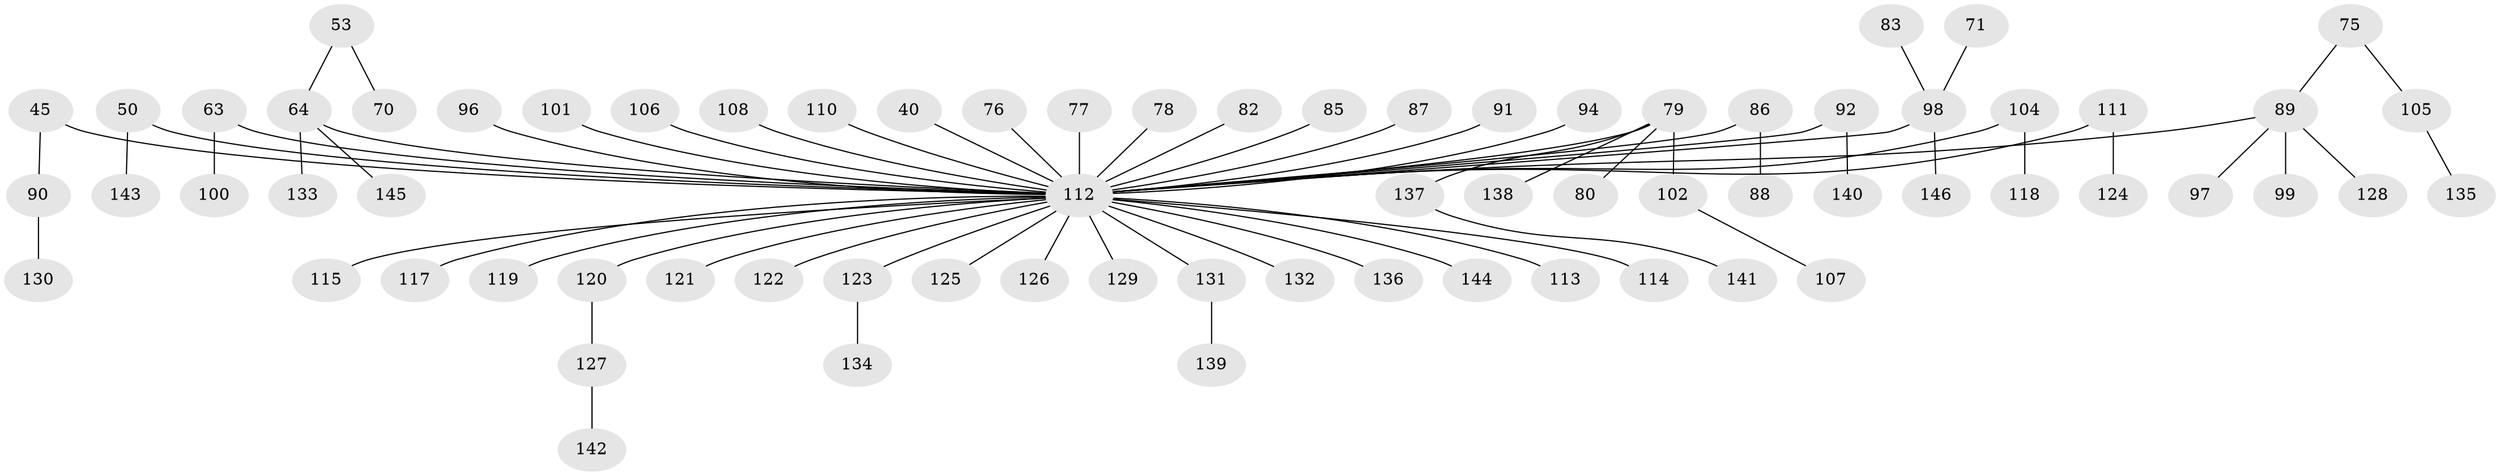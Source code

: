// original degree distribution, {5: 0.03424657534246575, 7: 0.00684931506849315, 8: 0.00684931506849315, 6: 0.02054794520547945, 4: 0.07534246575342465, 1: 0.5273972602739726, 3: 0.10273972602739725, 2: 0.22602739726027396}
// Generated by graph-tools (version 1.1) at 2025/53/03/09/25 04:53:27]
// undirected, 73 vertices, 72 edges
graph export_dot {
graph [start="1"]
  node [color=gray90,style=filled];
  40;
  45;
  50;
  53;
  63;
  64 [super="+51"];
  70;
  71;
  75;
  76;
  77;
  78;
  79 [super="+34+44"];
  80;
  82;
  83;
  85;
  86 [super="+49+62"];
  87;
  88;
  89 [super="+48"];
  90;
  91;
  92;
  94;
  96;
  97;
  98 [super="+23+20+39"];
  99;
  100;
  101;
  102;
  104;
  105;
  106;
  107;
  108;
  110;
  111;
  112 [super="+24+109+26+33+61+73+66+68+69+72+43+95+74+103+36"];
  113;
  114;
  115;
  117;
  118;
  119;
  120;
  121;
  122;
  123;
  124;
  125;
  126;
  127;
  128;
  129;
  130;
  131;
  132;
  133;
  134;
  135;
  136;
  137 [super="+116"];
  138;
  139;
  140;
  141;
  142;
  143;
  144;
  145;
  146;
  40 -- 112;
  45 -- 90;
  45 -- 112;
  50 -- 143;
  50 -- 112;
  53 -- 70;
  53 -- 64;
  63 -- 100;
  63 -- 112;
  64 -- 145;
  64 -- 133;
  64 -- 112;
  71 -- 98;
  75 -- 105;
  75 -- 89;
  76 -- 112;
  77 -- 112;
  78 -- 112;
  79 -- 102;
  79 -- 138;
  79 -- 112;
  79 -- 80;
  79 -- 137;
  82 -- 112;
  83 -- 98;
  85 -- 112;
  86 -- 88;
  86 -- 112;
  87 -- 112;
  89 -- 97;
  89 -- 128;
  89 -- 99;
  89 -- 112;
  90 -- 130;
  91 -- 112;
  92 -- 140;
  92 -- 112;
  94 -- 112;
  96 -- 112;
  98 -- 146;
  98 -- 112;
  101 -- 112;
  102 -- 107;
  104 -- 118;
  104 -- 112;
  105 -- 135;
  106 -- 112;
  108 -- 112;
  110 -- 112;
  111 -- 124;
  111 -- 112;
  112 -- 131;
  112 -- 136;
  112 -- 144;
  112 -- 113;
  112 -- 114;
  112 -- 115;
  112 -- 117;
  112 -- 125;
  112 -- 119;
  112 -- 120;
  112 -- 121;
  112 -- 123;
  112 -- 126;
  112 -- 129;
  112 -- 132;
  112 -- 122;
  120 -- 127;
  123 -- 134;
  127 -- 142;
  131 -- 139;
  137 -- 141;
}
